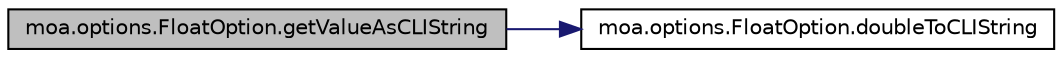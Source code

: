 digraph G
{
  edge [fontname="Helvetica",fontsize="10",labelfontname="Helvetica",labelfontsize="10"];
  node [fontname="Helvetica",fontsize="10",shape=record];
  rankdir=LR;
  Node1 [label="moa.options.FloatOption.getValueAsCLIString",height=0.2,width=0.4,color="black", fillcolor="grey75", style="filled" fontcolor="black"];
  Node1 -> Node2 [color="midnightblue",fontsize="10",style="solid",fontname="Helvetica"];
  Node2 [label="moa.options.FloatOption.doubleToCLIString",height=0.2,width=0.4,color="black", fillcolor="white", style="filled",URL="$classmoa_1_1options_1_1FloatOption.html#a24a4bc89629270b55f028ce70efbf3af"];
}
